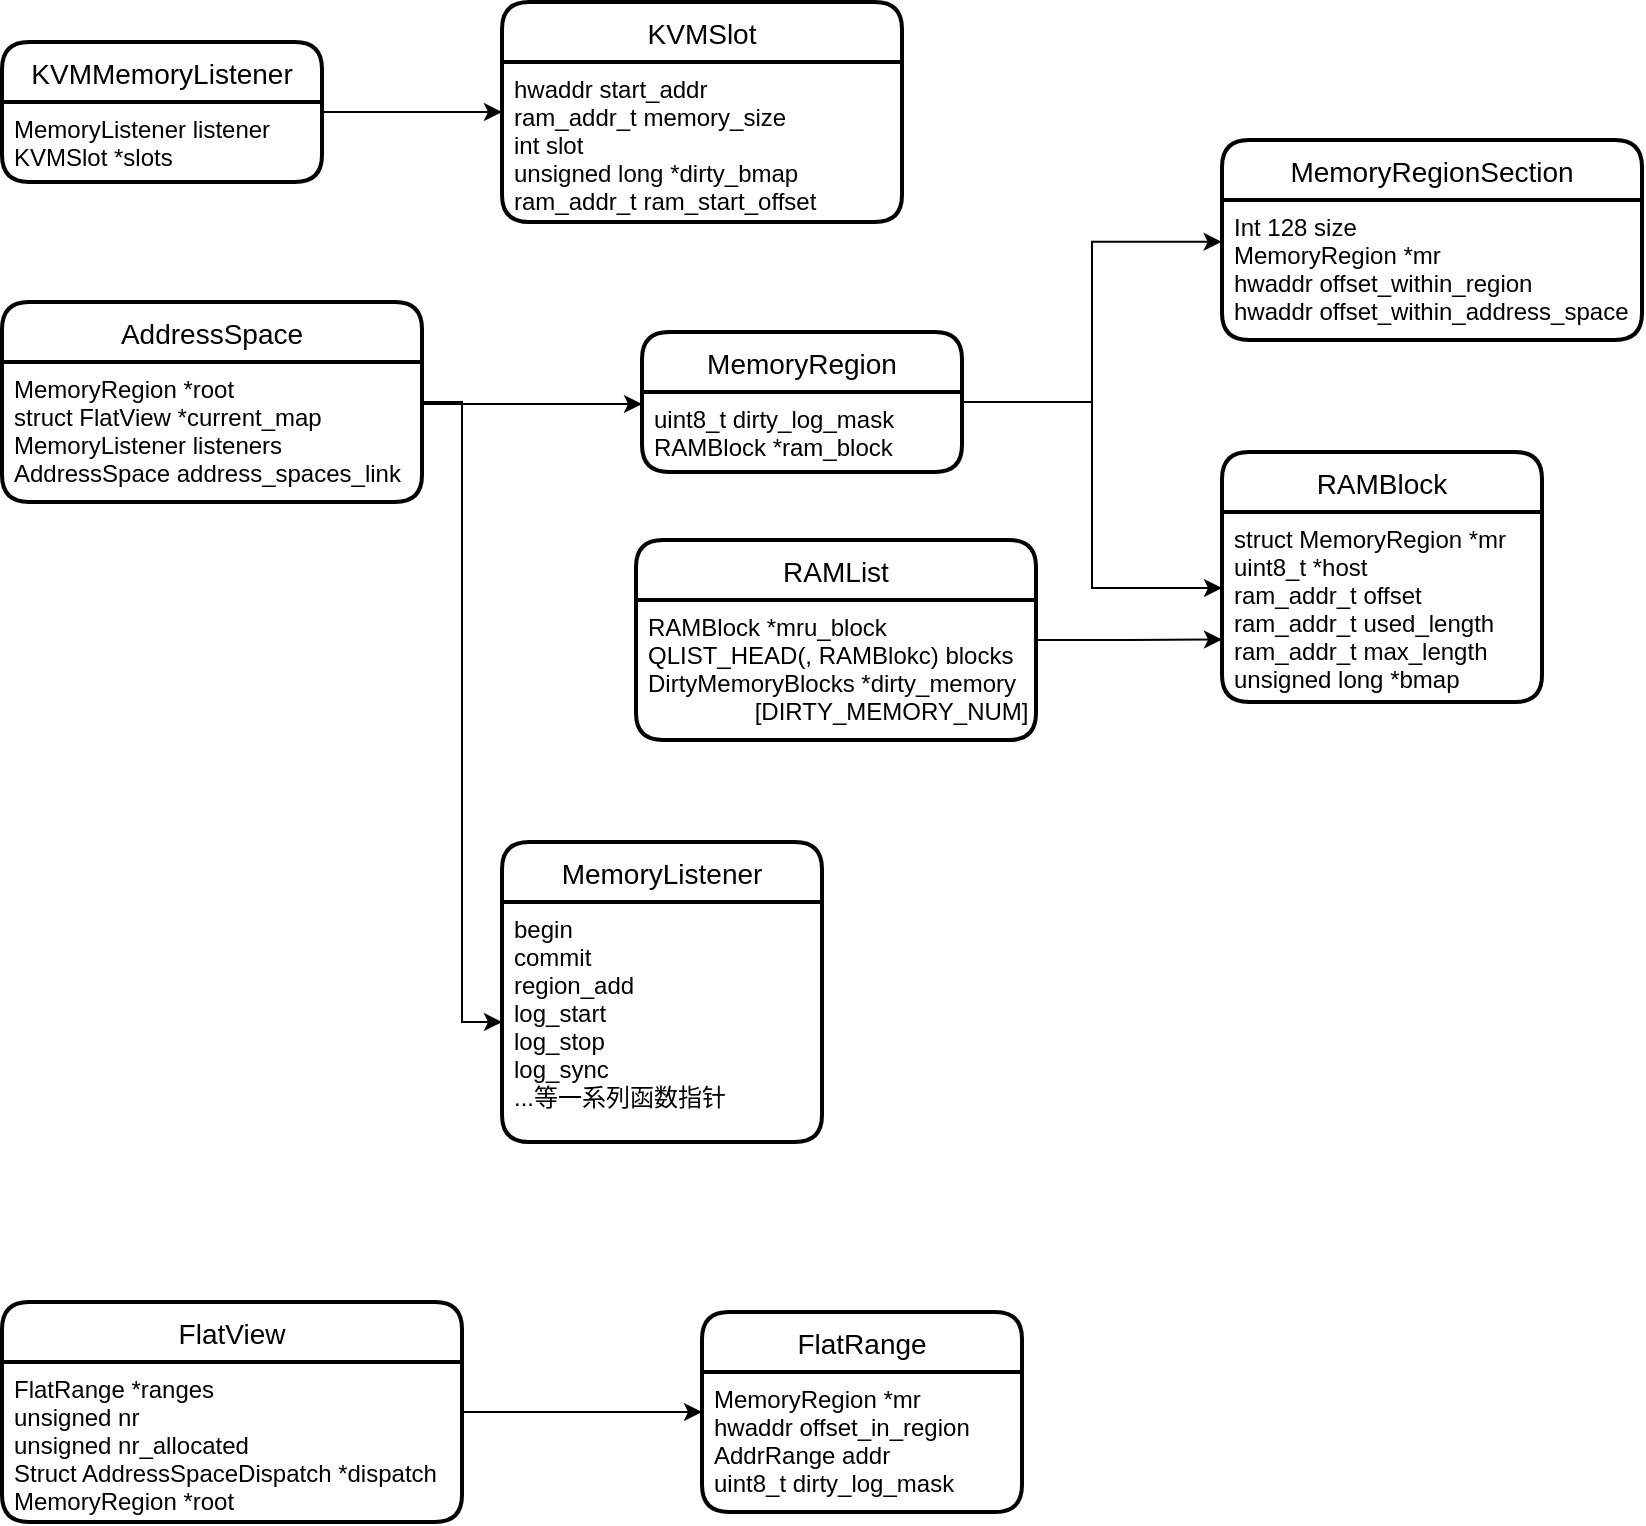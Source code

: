 <mxfile version="16.6.2" type="github" pages="2"><diagram id="FFm1CjLDhvsZAJ8UJkGk" name="qemu"><mxGraphModel dx="1102" dy="582" grid="1" gridSize="10" guides="1" tooltips="1" connect="1" arrows="1" fold="1" page="1" pageScale="1" pageWidth="827" pageHeight="1169" math="0" shadow="0"><root><mxCell id="0"/><mxCell id="1" parent="0"/><mxCell id="elSiB_iyrCa4nFJBdNDQ-5" value="" style="edgeStyle=orthogonalEdgeStyle;rounded=0;orthogonalLoop=1;jettySize=auto;html=1;entryX=0;entryY=0.5;entryDx=0;entryDy=0;" parent="1" source="SbdXYenPq5xae5jqd_Ih-22" target="elSiB_iyrCa4nFJBdNDQ-2" edge="1"><mxGeometry relative="1" as="geometry"><mxPoint x="215" y="470" as="targetPoint"/></mxGeometry></mxCell><mxCell id="SbdXYenPq5xae5jqd_Ih-22" value="AddressSpace" style="swimlane;childLayout=stackLayout;horizontal=1;startSize=30;horizontalStack=0;rounded=1;fontSize=14;fontStyle=0;strokeWidth=2;resizeParent=0;resizeLast=1;shadow=0;dashed=0;align=center;" parent="1" vertex="1"><mxGeometry x="110" y="270" width="210" height="100" as="geometry"/></mxCell><mxCell id="SbdXYenPq5xae5jqd_Ih-23" value="MemoryRegion *root&#xA;struct FlatView *current_map&#xA;MemoryListener listeners&#xA;AddressSpace address_spaces_link&#xA;" style="align=left;strokeColor=none;fillColor=none;spacingLeft=4;fontSize=12;verticalAlign=top;resizable=0;rotatable=0;part=1;" parent="SbdXYenPq5xae5jqd_Ih-22" vertex="1"><mxGeometry y="30" width="210" height="70" as="geometry"/></mxCell><mxCell id="MSrHvMbiz6i6o3Rqy8xf-26" value="" style="edgeStyle=orthogonalEdgeStyle;rounded=0;orthogonalLoop=1;jettySize=auto;html=1;entryX=-0.001;entryY=0.299;entryDx=0;entryDy=0;entryPerimeter=0;" parent="1" source="Jp5c128HgCXy6Zl3DQeJ-1" target="wUGpRDKcPO-MJknhLqAa-4" edge="1"><mxGeometry relative="1" as="geometry"><mxPoint x="710" y="320" as="targetPoint"/></mxGeometry></mxCell><mxCell id="MSrHvMbiz6i6o3Rqy8xf-34" value="" style="edgeStyle=orthogonalEdgeStyle;rounded=0;orthogonalLoop=1;jettySize=auto;html=1;entryX=0;entryY=0.4;entryDx=0;entryDy=0;entryPerimeter=0;" parent="1" source="Jp5c128HgCXy6Zl3DQeJ-1" target="MSrHvMbiz6i6o3Rqy8xf-29" edge="1"><mxGeometry relative="1" as="geometry"><mxPoint x="690" y="320" as="targetPoint"/></mxGeometry></mxCell><mxCell id="Jp5c128HgCXy6Zl3DQeJ-1" value="MemoryRegion" style="swimlane;childLayout=stackLayout;horizontal=1;startSize=30;horizontalStack=0;rounded=1;fontSize=14;fontStyle=0;strokeWidth=2;resizeParent=0;resizeLast=1;shadow=0;dashed=0;align=center;" parent="1" vertex="1"><mxGeometry x="430" y="285" width="160" height="70" as="geometry"/></mxCell><mxCell id="Jp5c128HgCXy6Zl3DQeJ-2" value="uint8_t dirty_log_mask&#xA;RAMBlock *ram_block" style="align=left;strokeColor=none;fillColor=none;spacingLeft=4;fontSize=12;verticalAlign=top;resizable=0;rotatable=0;part=1;" parent="Jp5c128HgCXy6Zl3DQeJ-1" vertex="1"><mxGeometry y="30" width="160" height="40" as="geometry"/></mxCell><mxCell id="wUGpRDKcPO-MJknhLqAa-1" value="KVMSlot" style="swimlane;childLayout=stackLayout;horizontal=1;startSize=30;horizontalStack=0;rounded=1;fontSize=14;fontStyle=0;strokeWidth=2;resizeParent=0;resizeLast=1;shadow=0;dashed=0;align=center;" parent="1" vertex="1"><mxGeometry x="360" y="120" width="200" height="110" as="geometry"/></mxCell><mxCell id="wUGpRDKcPO-MJknhLqAa-2" value="hwaddr start_addr&#xA;ram_addr_t memory_size&#xA;int slot&#xA;unsigned long *dirty_bmap&#xA;ram_addr_t ram_start_offset" style="align=left;strokeColor=none;fillColor=none;spacingLeft=4;fontSize=12;verticalAlign=top;resizable=0;rotatable=0;part=1;" parent="wUGpRDKcPO-MJknhLqAa-1" vertex="1"><mxGeometry y="30" width="200" height="80" as="geometry"/></mxCell><mxCell id="wUGpRDKcPO-MJknhLqAa-3" value="MemoryRegionSection" style="swimlane;childLayout=stackLayout;horizontal=1;startSize=30;horizontalStack=0;rounded=1;fontSize=14;fontStyle=0;strokeWidth=2;resizeParent=0;resizeLast=1;shadow=0;dashed=0;align=center;" parent="1" vertex="1"><mxGeometry x="720" y="189" width="210" height="100" as="geometry"/></mxCell><mxCell id="wUGpRDKcPO-MJknhLqAa-4" value="Int 128 size&#xA;MemoryRegion *mr&#xA;hwaddr offset_within_region&#xA;hwaddr offset_within_address_space" style="align=left;strokeColor=none;fillColor=none;spacingLeft=4;fontSize=12;verticalAlign=top;resizable=0;rotatable=0;part=1;" parent="wUGpRDKcPO-MJknhLqAa-3" vertex="1"><mxGeometry y="30" width="210" height="70" as="geometry"/></mxCell><mxCell id="MSrHvMbiz6i6o3Rqy8xf-18" value="" style="edgeStyle=orthogonalEdgeStyle;rounded=0;orthogonalLoop=1;jettySize=auto;html=1;" parent="1" source="wUGpRDKcPO-MJknhLqAa-5" edge="1"><mxGeometry relative="1" as="geometry"><mxPoint x="460" y="825" as="targetPoint"/></mxGeometry></mxCell><mxCell id="wUGpRDKcPO-MJknhLqAa-5" value="FlatView" style="swimlane;childLayout=stackLayout;horizontal=1;startSize=30;horizontalStack=0;rounded=1;fontSize=14;fontStyle=0;strokeWidth=2;resizeParent=0;resizeLast=1;shadow=0;dashed=0;align=center;" parent="1" vertex="1"><mxGeometry x="110" y="770" width="230" height="110" as="geometry"/></mxCell><mxCell id="wUGpRDKcPO-MJknhLqAa-6" value="FlatRange *ranges&#xA;unsigned nr&#xA;unsigned nr_allocated&#xA;Struct AddressSpaceDispatch *dispatch&#xA;MemoryRegion *root&#xA;" style="align=left;strokeColor=none;fillColor=none;spacingLeft=4;fontSize=12;verticalAlign=top;resizable=0;rotatable=0;part=1;" parent="wUGpRDKcPO-MJknhLqAa-5" vertex="1"><mxGeometry y="30" width="230" height="80" as="geometry"/></mxCell><mxCell id="wUGpRDKcPO-MJknhLqAa-10" value="FlatRange" style="swimlane;childLayout=stackLayout;horizontal=1;startSize=30;horizontalStack=0;rounded=1;fontSize=14;fontStyle=0;strokeWidth=2;resizeParent=0;resizeLast=1;shadow=0;dashed=0;align=center;" parent="1" vertex="1"><mxGeometry x="460" y="775" width="160" height="100" as="geometry"/></mxCell><mxCell id="wUGpRDKcPO-MJknhLqAa-11" value="MemoryRegion *mr&#xA;hwaddr offset_in_region&#xA;AddrRange addr&#xA;uint8_t dirty_log_mask" style="align=left;strokeColor=none;fillColor=none;spacingLeft=4;fontSize=12;verticalAlign=top;resizable=0;rotatable=0;part=1;" parent="wUGpRDKcPO-MJknhLqAa-10" vertex="1"><mxGeometry y="30" width="160" height="70" as="geometry"/></mxCell><mxCell id="wUGpRDKcPO-MJknhLqAa-15" value="" style="edgeStyle=orthogonalEdgeStyle;rounded=0;orthogonalLoop=1;jettySize=auto;html=1;" parent="1" edge="1"><mxGeometry relative="1" as="geometry"><mxPoint x="320" y="321" as="sourcePoint"/><mxPoint x="430" y="321" as="targetPoint"/></mxGeometry></mxCell><mxCell id="MSrHvMbiz6i6o3Rqy8xf-23" value="" style="edgeStyle=orthogonalEdgeStyle;rounded=0;orthogonalLoop=1;jettySize=auto;html=1;" parent="1" source="MSrHvMbiz6i6o3Rqy8xf-1" target="wUGpRDKcPO-MJknhLqAa-2" edge="1"><mxGeometry relative="1" as="geometry"><Array as="points"><mxPoint x="340" y="175"/><mxPoint x="340" y="175"/></Array></mxGeometry></mxCell><object label="KVMMemoryListener" KVM="1" id="MSrHvMbiz6i6o3Rqy8xf-1"><mxCell style="swimlane;childLayout=stackLayout;horizontal=1;startSize=30;horizontalStack=0;rounded=1;fontSize=14;fontStyle=0;strokeWidth=2;resizeParent=0;resizeLast=1;shadow=0;dashed=0;align=center;" parent="1" vertex="1"><mxGeometry x="110" y="140" width="160" height="70" as="geometry"/></mxCell></object><mxCell id="MSrHvMbiz6i6o3Rqy8xf-2" value="MemoryListener listener&#xA;KVMSlot *slots" style="align=left;strokeColor=none;fillColor=none;spacingLeft=4;fontSize=12;verticalAlign=top;resizable=0;rotatable=0;part=1;" parent="MSrHvMbiz6i6o3Rqy8xf-1" vertex="1"><mxGeometry y="30" width="160" height="40" as="geometry"/></mxCell><mxCell id="MSrHvMbiz6i6o3Rqy8xf-28" value="RAMBlock" style="swimlane;childLayout=stackLayout;horizontal=1;startSize=30;horizontalStack=0;rounded=1;fontSize=14;fontStyle=0;strokeWidth=2;resizeParent=0;resizeLast=1;shadow=0;dashed=0;align=center;" parent="1" vertex="1"><mxGeometry x="720" y="345" width="160" height="125" as="geometry"/></mxCell><mxCell id="MSrHvMbiz6i6o3Rqy8xf-29" value="struct MemoryRegion *mr&#xA;uint8_t *host&#xA;ram_addr_t offset&#xA;ram_addr_t used_length&#xA;ram_addr_t max_length&#xA;unsigned long *bmap" style="align=left;strokeColor=none;fillColor=none;spacingLeft=4;fontSize=12;verticalAlign=top;resizable=0;rotatable=0;part=1;" parent="MSrHvMbiz6i6o3Rqy8xf-28" vertex="1"><mxGeometry y="30" width="160" height="95" as="geometry"/></mxCell><mxCell id="MSrHvMbiz6i6o3Rqy8xf-40" value="" style="edgeStyle=orthogonalEdgeStyle;rounded=0;orthogonalLoop=1;jettySize=auto;html=1;entryX=0;entryY=0.75;entryDx=0;entryDy=0;" parent="1" source="MSrHvMbiz6i6o3Rqy8xf-36" edge="1"><mxGeometry relative="1" as="geometry"><mxPoint x="720" y="438.75" as="targetPoint"/></mxGeometry></mxCell><mxCell id="MSrHvMbiz6i6o3Rqy8xf-36" value="RAMList" style="swimlane;childLayout=stackLayout;horizontal=1;startSize=30;horizontalStack=0;rounded=1;fontSize=14;fontStyle=0;strokeWidth=2;resizeParent=0;resizeLast=1;shadow=0;dashed=0;align=center;" parent="1" vertex="1"><mxGeometry x="427" y="389" width="200" height="100" as="geometry"/></mxCell><mxCell id="MSrHvMbiz6i6o3Rqy8xf-37" value="RAMBlock *mru_block&#xA;QLIST_HEAD(, RAMBlokc) blocks&#xA;DirtyMemoryBlocks *dirty_memory&#xA;                [DIRTY_MEMORY_NUM]" style="align=left;strokeColor=none;fillColor=none;spacingLeft=4;fontSize=12;verticalAlign=top;resizable=0;rotatable=0;part=1;" parent="MSrHvMbiz6i6o3Rqy8xf-36" vertex="1"><mxGeometry y="30" width="200" height="70" as="geometry"/></mxCell><mxCell id="elSiB_iyrCa4nFJBdNDQ-1" value="MemoryListener" style="swimlane;childLayout=stackLayout;horizontal=1;startSize=30;horizontalStack=0;rounded=1;fontSize=14;fontStyle=0;strokeWidth=2;resizeParent=0;resizeLast=1;shadow=0;dashed=0;align=center;" parent="1" vertex="1"><mxGeometry x="360" y="540" width="160" height="150" as="geometry"/></mxCell><mxCell id="elSiB_iyrCa4nFJBdNDQ-2" value="begin&#xA;commit&#xA;region_add&#xA;log_start&#xA;log_stop&#xA;log_sync&#xA;...等一系列函数指针" style="align=left;strokeColor=none;fillColor=none;spacingLeft=4;fontSize=12;verticalAlign=top;resizable=0;rotatable=0;part=1;" parent="elSiB_iyrCa4nFJBdNDQ-1" vertex="1"><mxGeometry y="30" width="160" height="120" as="geometry"/></mxCell></root></mxGraphModel></diagram><diagram id="SVPdgExtr4T3M3GuDkJg" name="kvm"><mxGraphModel dx="1102" dy="695" grid="1" gridSize="10" guides="1" tooltips="1" connect="1" arrows="1" fold="1" page="1" pageScale="1" pageWidth="827" pageHeight="1169" math="0" shadow="0"><root><mxCell id="5kc4DMP8WYJrpm6xN5Mn-0"/><mxCell id="5kc4DMP8WYJrpm6xN5Mn-1" parent="5kc4DMP8WYJrpm6xN5Mn-0"/><mxCell id="5kc4DMP8WYJrpm6xN5Mn-2" value="kvm_memory_slot" style="swimlane;childLayout=stackLayout;horizontal=1;startSize=30;horizontalStack=0;rounded=1;fontSize=14;fontStyle=0;strokeWidth=2;resizeParent=0;resizeLast=1;shadow=0;dashed=0;align=center;" vertex="1" parent="5kc4DMP8WYJrpm6xN5Mn-1"><mxGeometry x="130" y="90" width="180" height="110" as="geometry"/></mxCell><mxCell id="5kc4DMP8WYJrpm6xN5Mn-3" value="gfn_t base_gfn&#10;unsigned long npages&#10;unsigned long *dirty_bitmap&#10;unsigned long userspace_addr&#10;u32 flags" style="align=left;strokeColor=none;fillColor=none;spacingLeft=4;fontSize=12;verticalAlign=top;resizable=0;rotatable=0;part=1;" vertex="1" parent="5kc4DMP8WYJrpm6xN5Mn-2"><mxGeometry y="30" width="180" height="80" as="geometry"/></mxCell></root></mxGraphModel></diagram></mxfile>